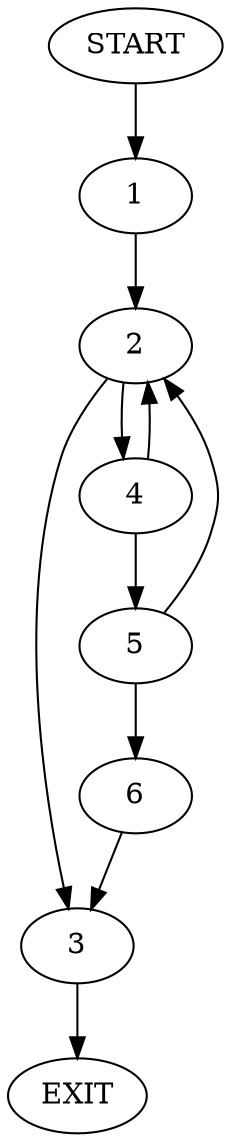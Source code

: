 digraph {
0 [label="START"];
1;
2;
3;
4;
5;
6;
7 [label="EXIT"];
0 -> 1;
1 -> 2;
2 -> 3;
2 -> 4;
3 -> 7;
4 -> 5;
4 -> 2;
5 -> 6;
5 -> 2;
6 -> 3;
}